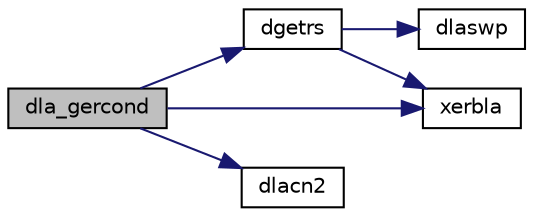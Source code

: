 digraph "dla_gercond"
{
 // LATEX_PDF_SIZE
  edge [fontname="Helvetica",fontsize="10",labelfontname="Helvetica",labelfontsize="10"];
  node [fontname="Helvetica",fontsize="10",shape=record];
  rankdir="LR";
  Node1 [label="dla_gercond",height=0.2,width=0.4,color="black", fillcolor="grey75", style="filled", fontcolor="black",tooltip="DLA_GERCOND estimates the Skeel condition number for a general matrix."];
  Node1 -> Node2 [color="midnightblue",fontsize="10",style="solid",fontname="Helvetica"];
  Node2 [label="dgetrs",height=0.2,width=0.4,color="black", fillcolor="white", style="filled",URL="$dgetrs_8f.html#a58e332cb1b8ab770270843221a48296d",tooltip="DGETRS"];
  Node2 -> Node3 [color="midnightblue",fontsize="10",style="solid",fontname="Helvetica"];
  Node3 [label="dlaswp",height=0.2,width=0.4,color="black", fillcolor="white", style="filled",URL="$dlaswp_8f.html#a3ccc0cf84b0493bd9adcdc02fcff449f",tooltip="DLASWP performs a series of row interchanges on a general rectangular matrix."];
  Node2 -> Node4 [color="midnightblue",fontsize="10",style="solid",fontname="Helvetica"];
  Node4 [label="xerbla",height=0.2,width=0.4,color="black", fillcolor="white", style="filled",URL="$xerbla_8f.html#a377ee61015baf8dea7770b3a404b1c07",tooltip="XERBLA"];
  Node1 -> Node5 [color="midnightblue",fontsize="10",style="solid",fontname="Helvetica"];
  Node5 [label="dlacn2",height=0.2,width=0.4,color="black", fillcolor="white", style="filled",URL="$dlacn2_8f.html#a9b62da514b4a671acd3e3f63d018f01e",tooltip="DLACN2 estimates the 1-norm of a square matrix, using reverse communication for evaluating matrix-vec..."];
  Node1 -> Node4 [color="midnightblue",fontsize="10",style="solid",fontname="Helvetica"];
}
